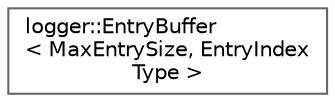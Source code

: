 digraph "Graphical Class Hierarchy"
{
 // LATEX_PDF_SIZE
  bgcolor="transparent";
  edge [fontname=Helvetica,fontsize=10,labelfontname=Helvetica,labelfontsize=10];
  node [fontname=Helvetica,fontsize=10,shape=box,height=0.2,width=0.4];
  rankdir="LR";
  Node0 [id="Node000000",label="logger::EntryBuffer\l\< MaxEntrySize, EntryIndex\lType \>",height=0.2,width=0.4,color="grey40", fillcolor="white", style="filled",URL="$d5/d1e/classlogger_1_1EntryBuffer.html",tooltip=" "];
}
